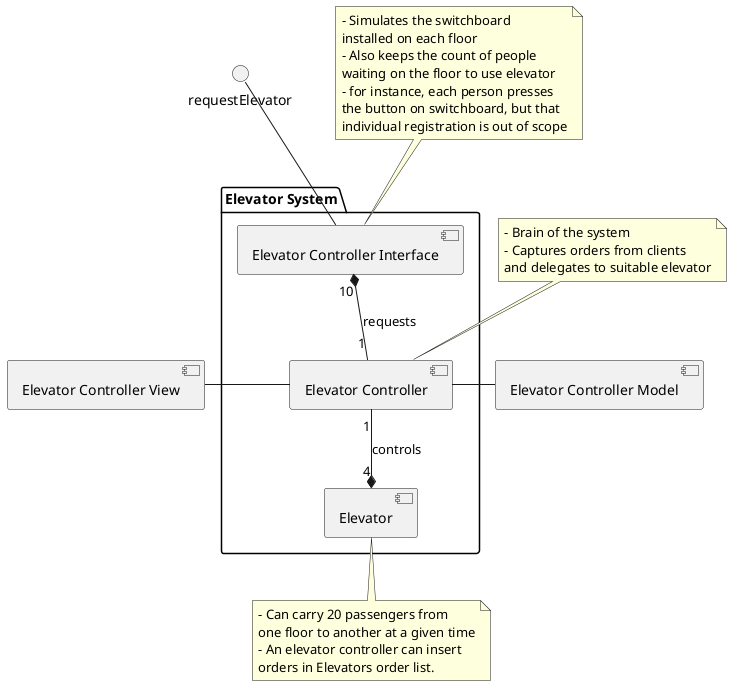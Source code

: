 @startuml

package "Elevator System" {
[Elevator Controller Interface] as ECC
[Elevator Controller] as EC
[Elevator] as E

ECC "10" *-- "1" EC : requests
EC "1" --* "4" E : controls
}
requestElevator -- ECC

[Elevator Controller View] as ECV
EC -left- ECV

[Elevator Controller Model] as ECM
EC -right- ECM


note bottom of E
 - Can carry 20 passengers from
 one floor to another at a given time
 - An elevator controller can insert
 orders in Elevators order list.
end note

note top of EC
  - Brain of the system
  - Captures orders from clients
  and delegates to suitable elevator
end note

note top of ECC
  - Simulates the switchboard
  installed on each floor
  - Also keeps the count of people
  waiting on the floor to use elevator
  - for instance, each person presses
  the button on switchboard, but that
  individual registration is out of scope
end note
@enduml